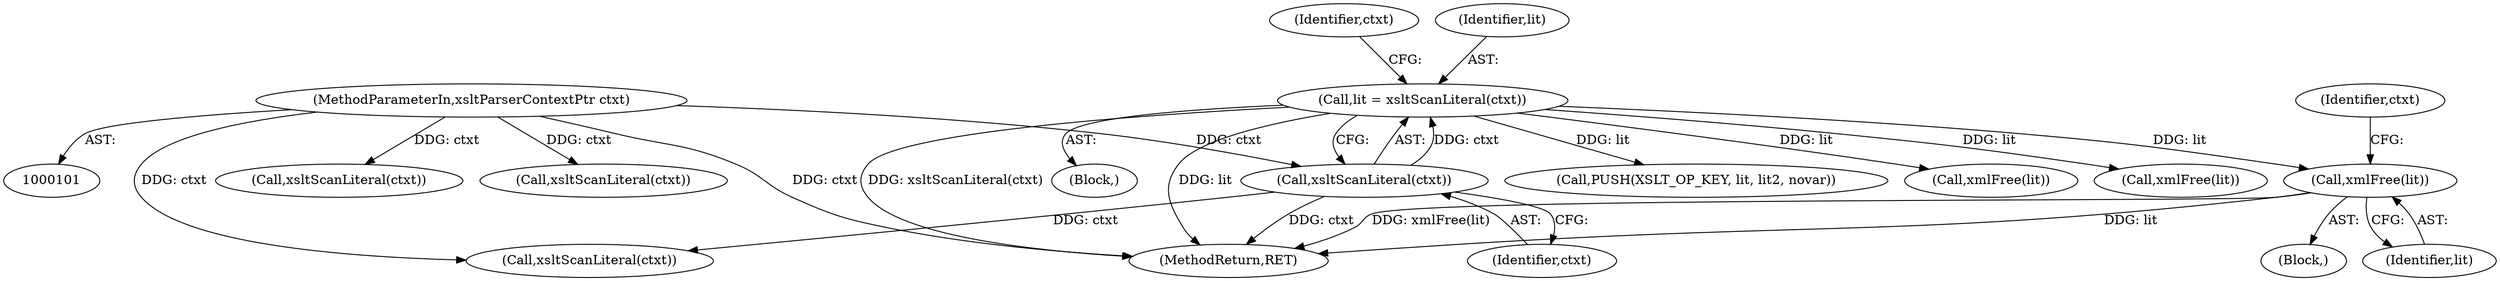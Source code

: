 digraph "0_Chrome_96dbafe288dbe2f0cc45fa3c39daf6d0c37acbab_24@pointer" {
"1000256" [label="(Call,xmlFree(lit))"];
"1000230" [label="(Call,lit = xsltScanLiteral(ctxt))"];
"1000232" [label="(Call,xsltScanLiteral(ctxt))"];
"1000102" [label="(MethodParameterIn,xsltParserContextPtr ctxt)"];
"1000268" [label="(Call,xsltScanLiteral(ctxt))"];
"1000260" [label="(Identifier,ctxt)"];
"1000305" [label="(Call,PUSH(XSLT_OP_KEY, lit, lit2, novar))"];
"1000236" [label="(Identifier,ctxt)"];
"1000294" [label="(Call,xmlFree(lit))"];
"1000280" [label="(Call,xmlFree(lit))"];
"1000333" [label="(Call,xsltScanLiteral(ctxt))"];
"1000256" [label="(Call,xmlFree(lit))"];
"1000233" [label="(Identifier,ctxt)"];
"1000230" [label="(Call,lit = xsltScanLiteral(ctxt))"];
"1000211" [label="(Block,)"];
"1000231" [label="(Identifier,lit)"];
"1000102" [label="(MethodParameterIn,xsltParserContextPtr ctxt)"];
"1000510" [label="(MethodReturn,RET)"];
"1000257" [label="(Identifier,lit)"];
"1000232" [label="(Call,xsltScanLiteral(ctxt))"];
"1000250" [label="(Block,)"];
"1000161" [label="(Call,xsltScanLiteral(ctxt))"];
"1000256" -> "1000250"  [label="AST: "];
"1000256" -> "1000257"  [label="CFG: "];
"1000257" -> "1000256"  [label="AST: "];
"1000260" -> "1000256"  [label="CFG: "];
"1000256" -> "1000510"  [label="DDG: lit"];
"1000256" -> "1000510"  [label="DDG: xmlFree(lit)"];
"1000230" -> "1000256"  [label="DDG: lit"];
"1000230" -> "1000211"  [label="AST: "];
"1000230" -> "1000232"  [label="CFG: "];
"1000231" -> "1000230"  [label="AST: "];
"1000232" -> "1000230"  [label="AST: "];
"1000236" -> "1000230"  [label="CFG: "];
"1000230" -> "1000510"  [label="DDG: lit"];
"1000230" -> "1000510"  [label="DDG: xsltScanLiteral(ctxt)"];
"1000232" -> "1000230"  [label="DDG: ctxt"];
"1000230" -> "1000280"  [label="DDG: lit"];
"1000230" -> "1000294"  [label="DDG: lit"];
"1000230" -> "1000305"  [label="DDG: lit"];
"1000232" -> "1000233"  [label="CFG: "];
"1000233" -> "1000232"  [label="AST: "];
"1000232" -> "1000510"  [label="DDG: ctxt"];
"1000102" -> "1000232"  [label="DDG: ctxt"];
"1000232" -> "1000268"  [label="DDG: ctxt"];
"1000102" -> "1000101"  [label="AST: "];
"1000102" -> "1000510"  [label="DDG: ctxt"];
"1000102" -> "1000161"  [label="DDG: ctxt"];
"1000102" -> "1000268"  [label="DDG: ctxt"];
"1000102" -> "1000333"  [label="DDG: ctxt"];
}
